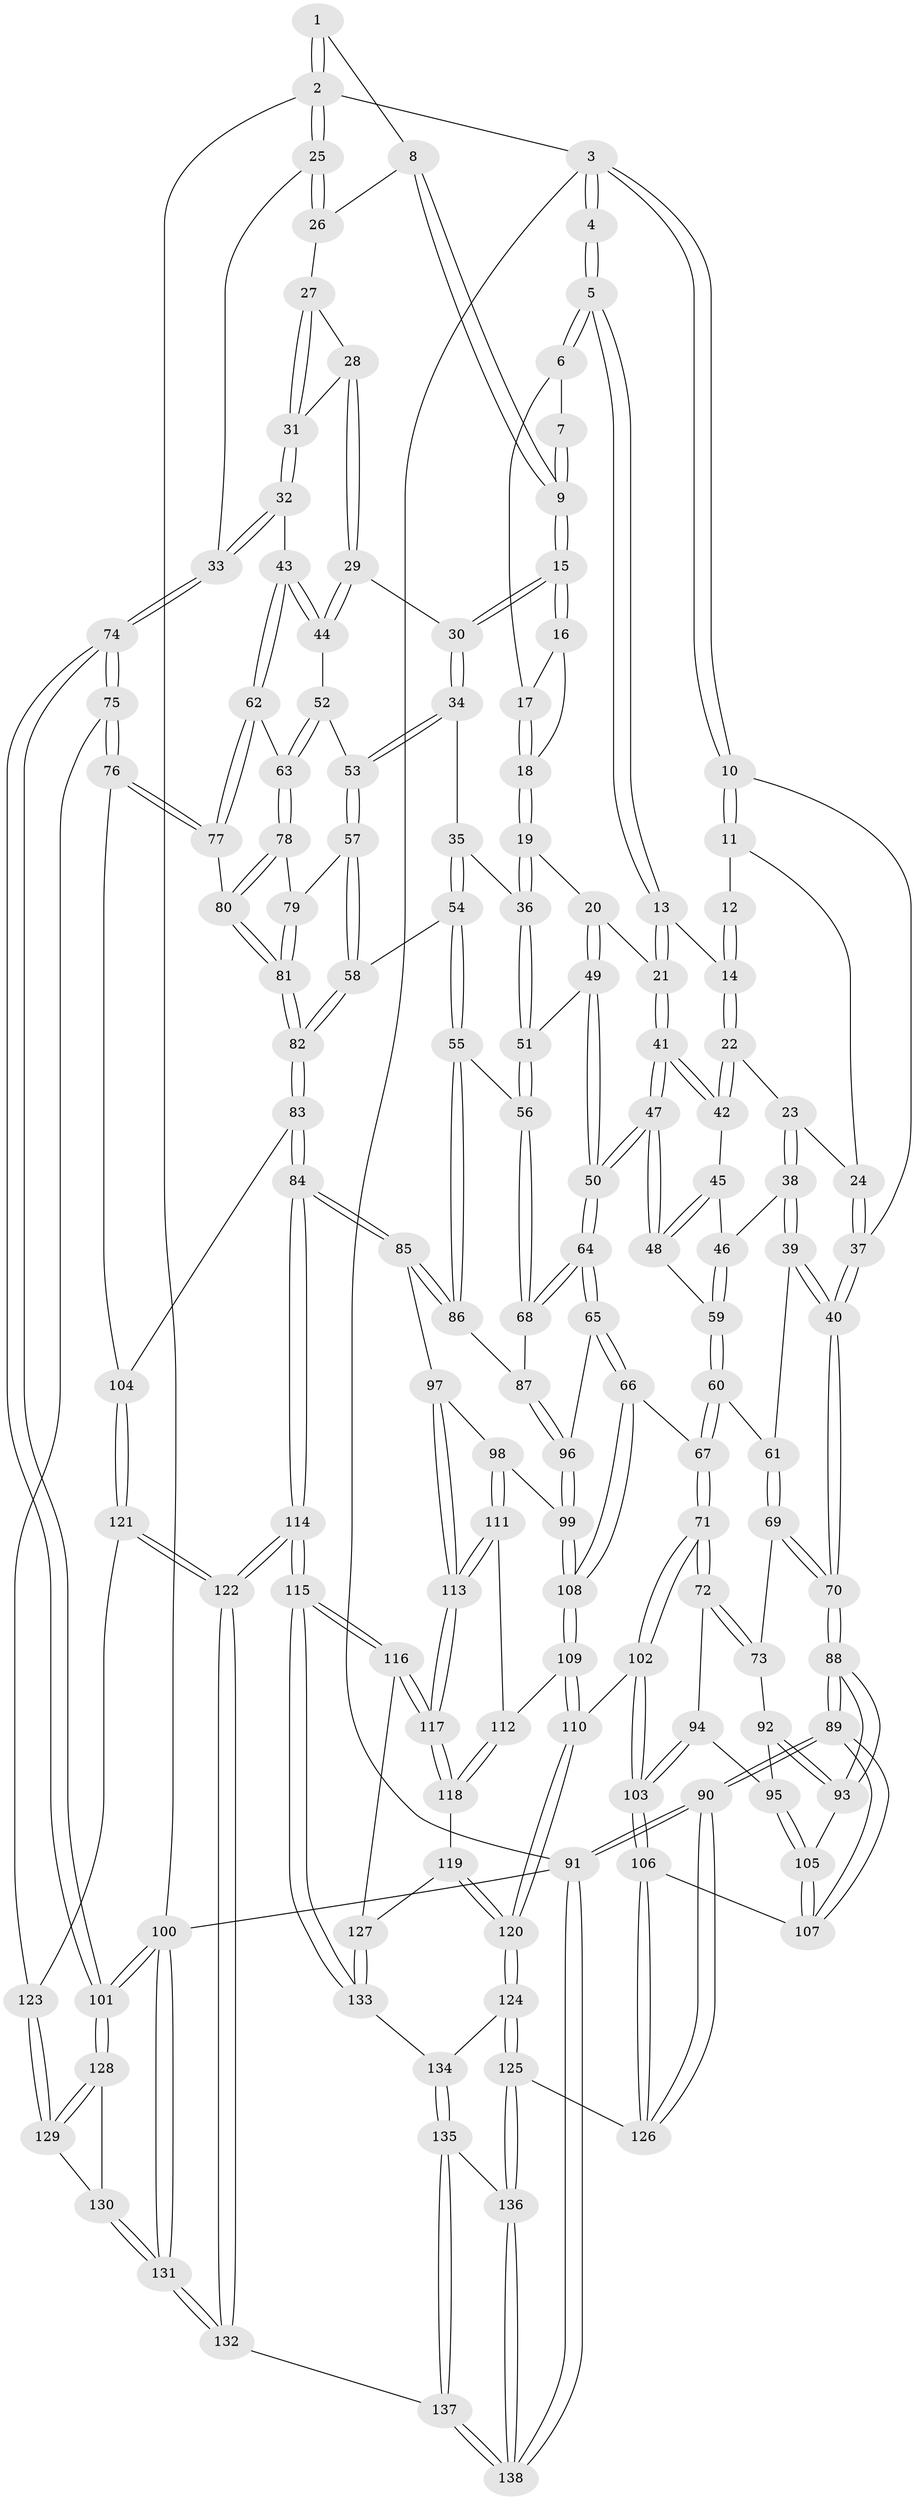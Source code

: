 // coarse degree distribution, {4: 0.27835051546391754, 2: 0.041237113402061855, 3: 0.6804123711340206}
// Generated by graph-tools (version 1.1) at 2025/38/03/04/25 23:38:21]
// undirected, 138 vertices, 342 edges
graph export_dot {
  node [color=gray90,style=filled];
  1 [pos="+0.9437985194552696+0"];
  2 [pos="+1+0"];
  3 [pos="+0+0"];
  4 [pos="+0.18268646611070274+0"];
  5 [pos="+0.4411221923215289+0"];
  6 [pos="+0.6055576243412909+0"];
  7 [pos="+0.7008161691102504+0"];
  8 [pos="+0.8551179699719803+0.1445730413162435"];
  9 [pos="+0.7802160051945195+0.17485870040302404"];
  10 [pos="+0+0.09494760461083254"];
  11 [pos="+0.10633637257497079+0.03317314043862289"];
  12 [pos="+0.10986416177858292+0.024151038682190103"];
  13 [pos="+0.4255496833656302+0"];
  14 [pos="+0.32589885145612685+0.13782788680823724"];
  15 [pos="+0.7525450896142907+0.20366642706215127"];
  16 [pos="+0.7128486861199247+0.1826271720500201"];
  17 [pos="+0.6141275998941653+0"];
  18 [pos="+0.6102179006317161+0.18914200865993464"];
  19 [pos="+0.5615653154451863+0.22967363326270773"];
  20 [pos="+0.552694048247259+0.231268414184942"];
  21 [pos="+0.5458092124646025+0.22823052923923387"];
  22 [pos="+0.3160140568151697+0.16992218643199394"];
  23 [pos="+0.11687892901969879+0.16628400988489805"];
  24 [pos="+0.1001842221201233+0.14938055388125124"];
  25 [pos="+1+0.1681368218891579"];
  26 [pos="+0.8860127729796662+0.16676368575302072"];
  27 [pos="+0.8875612693897562+0.21071205477644256"];
  28 [pos="+0.8434654322453523+0.25165649507970383"];
  29 [pos="+0.7997657192704813+0.27134029662128306"];
  30 [pos="+0.7571662931300683+0.2467653253888285"];
  31 [pos="+0.9191326779698313+0.26535225355968334"];
  32 [pos="+0.991054775977331+0.34438059633973694"];
  33 [pos="+1+0.3253243078311872"];
  34 [pos="+0.7568547823259584+0.2471426054806838"];
  35 [pos="+0.6731323717616663+0.29309653086401605"];
  36 [pos="+0.6433575218101659+0.2893309655009501"];
  37 [pos="+0+0.2040627507841815"];
  38 [pos="+0.11235830014213008+0.26754521616234456"];
  39 [pos="+0.026703125218136146+0.32202122707729086"];
  40 [pos="+0+0.29698200521319423"];
  41 [pos="+0.36893715188259535+0.25893840085209985"];
  42 [pos="+0.32167865787649214+0.1894691729394849"];
  43 [pos="+0.985432413234878+0.3463790648241856"];
  44 [pos="+0.8317510467584603+0.31054757948797923"];
  45 [pos="+0.22795169185419428+0.27531387247159084"];
  46 [pos="+0.12422228370648893+0.2780910874322436"];
  47 [pos="+0.3712425718458172+0.3993861926586343"];
  48 [pos="+0.21309014357255157+0.35384797353835884"];
  49 [pos="+0.5417956635577349+0.36100636842015993"];
  50 [pos="+0.38251293040119144+0.4303466695740492"];
  51 [pos="+0.5984510630043675+0.3910179663824437"];
  52 [pos="+0.8049547656084797+0.37819920019169645"];
  53 [pos="+0.7364573112542809+0.41081416703252893"];
  54 [pos="+0.6927337566201156+0.4340461362522416"];
  55 [pos="+0.6779012216502053+0.4372536165727281"];
  56 [pos="+0.6119758918154474+0.4062750398492112"];
  57 [pos="+0.724841872234321+0.4250833092193888"];
  58 [pos="+0.6964926753616896+0.4344067639893986"];
  59 [pos="+0.16839586739485826+0.3677692256338955"];
  60 [pos="+0.15332085496368753+0.39845533311127446"];
  61 [pos="+0.09016127156180366+0.415538846855065"];
  62 [pos="+0.898870307296986+0.42231720961202357"];
  63 [pos="+0.889918880370929+0.4242442987271162"];
  64 [pos="+0.38091801903423406+0.449157813004249"];
  65 [pos="+0.35333825971690047+0.49177830233792724"];
  66 [pos="+0.32089751068374783+0.528097240037113"];
  67 [pos="+0.25449670572518107+0.5463579256807564"];
  68 [pos="+0.5135972478707986+0.504686084697838"];
  69 [pos="+0.0744674602014001+0.4427685742737662"];
  70 [pos="+0+0.4003011349011844"];
  71 [pos="+0.2519172672188644+0.5483402043312564"];
  72 [pos="+0.12654432975442373+0.5512229820546698"];
  73 [pos="+0.0745740290998006+0.5007032215080469"];
  74 [pos="+1+0.5892787034621727"];
  75 [pos="+1+0.6039217430213107"];
  76 [pos="+0.9770635071960116+0.5956972850003482"];
  77 [pos="+0.9262887086344199+0.5663243286110586"];
  78 [pos="+0.8351675703130962+0.4661933308157799"];
  79 [pos="+0.79726915977156+0.46652674009428285"];
  80 [pos="+0.8670404269946331+0.5603284737196281"];
  81 [pos="+0.7889107479436469+0.5886835282556734"];
  82 [pos="+0.7618084912097401+0.6099783147053669"];
  83 [pos="+0.7350378057891396+0.6611335767730474"];
  84 [pos="+0.709377864492455+0.6715035758157742"];
  85 [pos="+0.6458972414014033+0.6316783291020969"];
  86 [pos="+0.611757761520365+0.5509443315823032"];
  87 [pos="+0.5368637858107781+0.528421437126647"];
  88 [pos="+0+0.5663349046800057"];
  89 [pos="+0+0.7141483080960219"];
  90 [pos="+0+1"];
  91 [pos="+0+1"];
  92 [pos="+0.001204854219996371+0.5239528454562542"];
  93 [pos="+0+0.5626475709165631"];
  94 [pos="+0.09815086413362853+0.589359691902729"];
  95 [pos="+0.07995704879142365+0.6054685203267621"];
  96 [pos="+0.5020500622644337+0.6228252726274123"];
  97 [pos="+0.5936480569921717+0.6469238556474175"];
  98 [pos="+0.522659034703815+0.653267450387829"];
  99 [pos="+0.5025408239560405+0.6267003487726205"];
  100 [pos="+1+1"];
  101 [pos="+1+0.8156470361569693"];
  102 [pos="+0.19983554699523562+0.7248977698041998"];
  103 [pos="+0.1823482330884776+0.7302677322856865"];
  104 [pos="+0.8454050845049487+0.713648040519539"];
  105 [pos="+0.07124361435078541+0.6141960630199694"];
  106 [pos="+0.11444108759971376+0.7603216113683555"];
  107 [pos="+0.06521803804092993+0.729298700949698"];
  108 [pos="+0.37922410782874805+0.6530400377211902"];
  109 [pos="+0.3845731938854199+0.6984120902857702"];
  110 [pos="+0.20984619178570946+0.7314013514714616"];
  111 [pos="+0.5071363282876653+0.6889805245940616"];
  112 [pos="+0.3902620952941255+0.7087916155099037"];
  113 [pos="+0.5372671666609805+0.7851195479095975"];
  114 [pos="+0.6381385688055388+0.8893984072492174"];
  115 [pos="+0.6252592205726807+0.8832925873492342"];
  116 [pos="+0.5429786928057833+0.8055022122175123"];
  117 [pos="+0.5397428354488982+0.8015658227227641"];
  118 [pos="+0.3950827558876706+0.7567808935177329"];
  119 [pos="+0.39331481132595125+0.7597321234645728"];
  120 [pos="+0.2977771537093445+0.8413673204165438"];
  121 [pos="+0.8790870383297196+0.7794144842272435"];
  122 [pos="+0.7103898428186715+1"];
  123 [pos="+0.90923343762879+0.7839263806262193"];
  124 [pos="+0.29737617706202474+0.8504283305220505"];
  125 [pos="+0.195014344944072+0.9475664964279662"];
  126 [pos="+0.10150499125600763+0.8732716674810815"];
  127 [pos="+0.42385597874156455+0.8447105658010942"];
  128 [pos="+1+0.8211469069965032"];
  129 [pos="+0.9545436156559642+0.8212659143522698"];
  130 [pos="+0.9457320765526547+0.8960701294193993"];
  131 [pos="+0.8267495256564789+1"];
  132 [pos="+0.7482094539270358+1"];
  133 [pos="+0.41732632036128053+0.9074777739748406"];
  134 [pos="+0.38853918180824426+0.9251127324121463"];
  135 [pos="+0.3879344954196062+0.9355259582930786"];
  136 [pos="+0.20786781931857135+1"];
  137 [pos="+0.4801443239149137+1"];
  138 [pos="+0.1869093500183415+1"];
  1 -- 2;
  1 -- 2;
  1 -- 8;
  2 -- 3;
  2 -- 25;
  2 -- 25;
  2 -- 100;
  3 -- 4;
  3 -- 4;
  3 -- 10;
  3 -- 10;
  3 -- 91;
  4 -- 5;
  4 -- 5;
  5 -- 6;
  5 -- 6;
  5 -- 13;
  5 -- 13;
  6 -- 7;
  6 -- 17;
  7 -- 9;
  7 -- 9;
  8 -- 9;
  8 -- 9;
  8 -- 26;
  9 -- 15;
  9 -- 15;
  10 -- 11;
  10 -- 11;
  10 -- 37;
  11 -- 12;
  11 -- 24;
  12 -- 14;
  12 -- 14;
  13 -- 14;
  13 -- 21;
  13 -- 21;
  14 -- 22;
  14 -- 22;
  15 -- 16;
  15 -- 16;
  15 -- 30;
  15 -- 30;
  16 -- 17;
  16 -- 18;
  17 -- 18;
  17 -- 18;
  18 -- 19;
  18 -- 19;
  19 -- 20;
  19 -- 36;
  19 -- 36;
  20 -- 21;
  20 -- 49;
  20 -- 49;
  21 -- 41;
  21 -- 41;
  22 -- 23;
  22 -- 42;
  22 -- 42;
  23 -- 24;
  23 -- 38;
  23 -- 38;
  24 -- 37;
  24 -- 37;
  25 -- 26;
  25 -- 26;
  25 -- 33;
  26 -- 27;
  27 -- 28;
  27 -- 31;
  27 -- 31;
  28 -- 29;
  28 -- 29;
  28 -- 31;
  29 -- 30;
  29 -- 44;
  29 -- 44;
  30 -- 34;
  30 -- 34;
  31 -- 32;
  31 -- 32;
  32 -- 33;
  32 -- 33;
  32 -- 43;
  33 -- 74;
  33 -- 74;
  34 -- 35;
  34 -- 53;
  34 -- 53;
  35 -- 36;
  35 -- 54;
  35 -- 54;
  36 -- 51;
  36 -- 51;
  37 -- 40;
  37 -- 40;
  38 -- 39;
  38 -- 39;
  38 -- 46;
  39 -- 40;
  39 -- 40;
  39 -- 61;
  40 -- 70;
  40 -- 70;
  41 -- 42;
  41 -- 42;
  41 -- 47;
  41 -- 47;
  42 -- 45;
  43 -- 44;
  43 -- 44;
  43 -- 62;
  43 -- 62;
  44 -- 52;
  45 -- 46;
  45 -- 48;
  45 -- 48;
  46 -- 59;
  46 -- 59;
  47 -- 48;
  47 -- 48;
  47 -- 50;
  47 -- 50;
  48 -- 59;
  49 -- 50;
  49 -- 50;
  49 -- 51;
  50 -- 64;
  50 -- 64;
  51 -- 56;
  51 -- 56;
  52 -- 53;
  52 -- 63;
  52 -- 63;
  53 -- 57;
  53 -- 57;
  54 -- 55;
  54 -- 55;
  54 -- 58;
  55 -- 56;
  55 -- 86;
  55 -- 86;
  56 -- 68;
  56 -- 68;
  57 -- 58;
  57 -- 58;
  57 -- 79;
  58 -- 82;
  58 -- 82;
  59 -- 60;
  59 -- 60;
  60 -- 61;
  60 -- 67;
  60 -- 67;
  61 -- 69;
  61 -- 69;
  62 -- 63;
  62 -- 77;
  62 -- 77;
  63 -- 78;
  63 -- 78;
  64 -- 65;
  64 -- 65;
  64 -- 68;
  64 -- 68;
  65 -- 66;
  65 -- 66;
  65 -- 96;
  66 -- 67;
  66 -- 108;
  66 -- 108;
  67 -- 71;
  67 -- 71;
  68 -- 87;
  69 -- 70;
  69 -- 70;
  69 -- 73;
  70 -- 88;
  70 -- 88;
  71 -- 72;
  71 -- 72;
  71 -- 102;
  71 -- 102;
  72 -- 73;
  72 -- 73;
  72 -- 94;
  73 -- 92;
  74 -- 75;
  74 -- 75;
  74 -- 101;
  74 -- 101;
  75 -- 76;
  75 -- 76;
  75 -- 123;
  76 -- 77;
  76 -- 77;
  76 -- 104;
  77 -- 80;
  78 -- 79;
  78 -- 80;
  78 -- 80;
  79 -- 81;
  79 -- 81;
  80 -- 81;
  80 -- 81;
  81 -- 82;
  81 -- 82;
  82 -- 83;
  82 -- 83;
  83 -- 84;
  83 -- 84;
  83 -- 104;
  84 -- 85;
  84 -- 85;
  84 -- 114;
  84 -- 114;
  85 -- 86;
  85 -- 86;
  85 -- 97;
  86 -- 87;
  87 -- 96;
  87 -- 96;
  88 -- 89;
  88 -- 89;
  88 -- 93;
  88 -- 93;
  89 -- 90;
  89 -- 90;
  89 -- 107;
  89 -- 107;
  90 -- 91;
  90 -- 91;
  90 -- 126;
  90 -- 126;
  91 -- 138;
  91 -- 138;
  91 -- 100;
  92 -- 93;
  92 -- 93;
  92 -- 95;
  93 -- 105;
  94 -- 95;
  94 -- 103;
  94 -- 103;
  95 -- 105;
  95 -- 105;
  96 -- 99;
  96 -- 99;
  97 -- 98;
  97 -- 113;
  97 -- 113;
  98 -- 99;
  98 -- 111;
  98 -- 111;
  99 -- 108;
  99 -- 108;
  100 -- 101;
  100 -- 101;
  100 -- 131;
  100 -- 131;
  101 -- 128;
  101 -- 128;
  102 -- 103;
  102 -- 103;
  102 -- 110;
  103 -- 106;
  103 -- 106;
  104 -- 121;
  104 -- 121;
  105 -- 107;
  105 -- 107;
  106 -- 107;
  106 -- 126;
  106 -- 126;
  108 -- 109;
  108 -- 109;
  109 -- 110;
  109 -- 110;
  109 -- 112;
  110 -- 120;
  110 -- 120;
  111 -- 112;
  111 -- 113;
  111 -- 113;
  112 -- 118;
  112 -- 118;
  113 -- 117;
  113 -- 117;
  114 -- 115;
  114 -- 115;
  114 -- 122;
  114 -- 122;
  115 -- 116;
  115 -- 116;
  115 -- 133;
  115 -- 133;
  116 -- 117;
  116 -- 117;
  116 -- 127;
  117 -- 118;
  117 -- 118;
  118 -- 119;
  119 -- 120;
  119 -- 120;
  119 -- 127;
  120 -- 124;
  120 -- 124;
  121 -- 122;
  121 -- 122;
  121 -- 123;
  122 -- 132;
  122 -- 132;
  123 -- 129;
  123 -- 129;
  124 -- 125;
  124 -- 125;
  124 -- 134;
  125 -- 126;
  125 -- 136;
  125 -- 136;
  127 -- 133;
  127 -- 133;
  128 -- 129;
  128 -- 129;
  128 -- 130;
  129 -- 130;
  130 -- 131;
  130 -- 131;
  131 -- 132;
  131 -- 132;
  132 -- 137;
  133 -- 134;
  134 -- 135;
  134 -- 135;
  135 -- 136;
  135 -- 137;
  135 -- 137;
  136 -- 138;
  136 -- 138;
  137 -- 138;
  137 -- 138;
}
